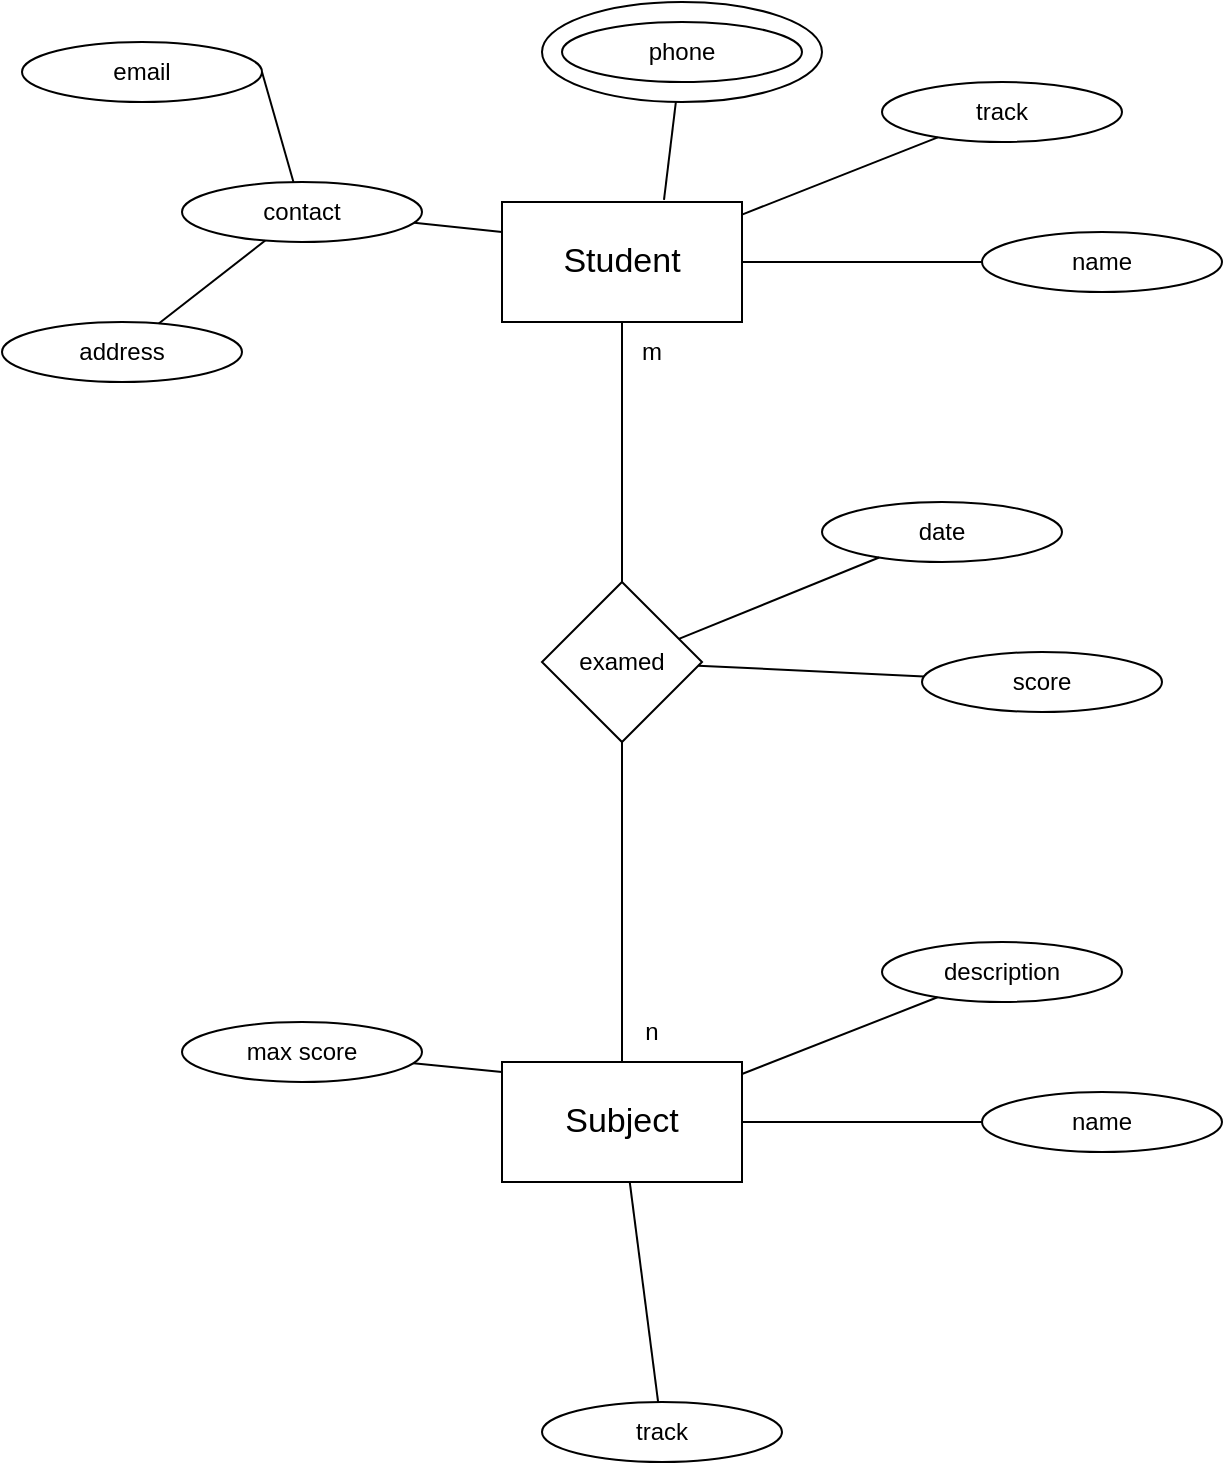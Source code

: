 <mxfile version="21.6.9" type="github">
  <diagram name="Page-1" id="snVaZzXPIa3q4PJ1XPMq">
    <mxGraphModel dx="1434" dy="732" grid="1" gridSize="10" guides="1" tooltips="1" connect="1" arrows="1" fold="1" page="1" pageScale="1" pageWidth="827" pageHeight="1169" math="0" shadow="0">
      <root>
        <mxCell id="0" />
        <mxCell id="1" parent="0" />
        <mxCell id="ybiSL3aOpmo2I3rVlFVn-1" value="" style="rounded=0;whiteSpace=wrap;html=1;" vertex="1" parent="1">
          <mxGeometry x="260" y="110" width="120" height="60" as="geometry" />
        </mxCell>
        <mxCell id="ybiSL3aOpmo2I3rVlFVn-2" value="&lt;font style=&quot;font-size: 17px;&quot;&gt;Student&lt;/font&gt;" style="text;html=1;strokeColor=none;fillColor=none;align=center;verticalAlign=middle;whiteSpace=wrap;rounded=0;" vertex="1" parent="1">
          <mxGeometry x="290" y="125" width="60" height="30" as="geometry" />
        </mxCell>
        <mxCell id="ybiSL3aOpmo2I3rVlFVn-3" value="" style="rounded=0;whiteSpace=wrap;html=1;" vertex="1" parent="1">
          <mxGeometry x="260" y="540" width="120" height="60" as="geometry" />
        </mxCell>
        <mxCell id="ybiSL3aOpmo2I3rVlFVn-4" value="&lt;font style=&quot;font-size: 17px;&quot;&gt;Subject&lt;br&gt;&lt;/font&gt;" style="text;html=1;strokeColor=none;fillColor=none;align=center;verticalAlign=middle;whiteSpace=wrap;rounded=0;" vertex="1" parent="1">
          <mxGeometry x="290" y="555" width="60" height="30" as="geometry" />
        </mxCell>
        <mxCell id="ybiSL3aOpmo2I3rVlFVn-5" value="" style="ellipse;whiteSpace=wrap;html=1;" vertex="1" parent="1">
          <mxGeometry x="500" y="125" width="120" height="30" as="geometry" />
        </mxCell>
        <mxCell id="ybiSL3aOpmo2I3rVlFVn-6" value="name" style="text;html=1;strokeColor=none;fillColor=none;align=center;verticalAlign=middle;whiteSpace=wrap;rounded=0;" vertex="1" parent="1">
          <mxGeometry x="530" y="125" width="60" height="30" as="geometry" />
        </mxCell>
        <mxCell id="ybiSL3aOpmo2I3rVlFVn-7" value="" style="ellipse;whiteSpace=wrap;html=1;" vertex="1" parent="1">
          <mxGeometry x="450" y="50" width="120" height="30" as="geometry" />
        </mxCell>
        <mxCell id="ybiSL3aOpmo2I3rVlFVn-8" value="track" style="text;html=1;strokeColor=none;fillColor=none;align=center;verticalAlign=middle;whiteSpace=wrap;rounded=0;" vertex="1" parent="1">
          <mxGeometry x="480" y="50" width="60" height="30" as="geometry" />
        </mxCell>
        <mxCell id="ybiSL3aOpmo2I3rVlFVn-9" value="" style="ellipse;whiteSpace=wrap;html=1;" vertex="1" parent="1">
          <mxGeometry x="290" y="20" width="120" height="30" as="geometry" />
        </mxCell>
        <mxCell id="ybiSL3aOpmo2I3rVlFVn-10" value="phone" style="text;html=1;strokeColor=none;fillColor=none;align=center;verticalAlign=middle;whiteSpace=wrap;rounded=0;" vertex="1" parent="1">
          <mxGeometry x="320" y="20" width="60" height="30" as="geometry" />
        </mxCell>
        <mxCell id="ybiSL3aOpmo2I3rVlFVn-11" value="" style="ellipse;whiteSpace=wrap;html=1;fillColor=none;" vertex="1" parent="1">
          <mxGeometry x="280" y="10" width="140" height="50" as="geometry" />
        </mxCell>
        <mxCell id="ybiSL3aOpmo2I3rVlFVn-13" value="" style="ellipse;whiteSpace=wrap;html=1;" vertex="1" parent="1">
          <mxGeometry x="100" y="100" width="120" height="30" as="geometry" />
        </mxCell>
        <mxCell id="ybiSL3aOpmo2I3rVlFVn-14" value="contact" style="text;html=1;strokeColor=none;fillColor=none;align=center;verticalAlign=middle;whiteSpace=wrap;rounded=0;" vertex="1" parent="1">
          <mxGeometry x="130" y="100" width="60" height="30" as="geometry" />
        </mxCell>
        <mxCell id="ybiSL3aOpmo2I3rVlFVn-15" value="" style="ellipse;whiteSpace=wrap;html=1;" vertex="1" parent="1">
          <mxGeometry x="20" y="30" width="120" height="30" as="geometry" />
        </mxCell>
        <mxCell id="ybiSL3aOpmo2I3rVlFVn-16" value="email" style="text;html=1;strokeColor=none;fillColor=none;align=center;verticalAlign=middle;whiteSpace=wrap;rounded=0;" vertex="1" parent="1">
          <mxGeometry x="50" y="30" width="60" height="30" as="geometry" />
        </mxCell>
        <mxCell id="ybiSL3aOpmo2I3rVlFVn-17" value="" style="ellipse;whiteSpace=wrap;html=1;" vertex="1" parent="1">
          <mxGeometry x="10" y="170" width="120" height="30" as="geometry" />
        </mxCell>
        <mxCell id="ybiSL3aOpmo2I3rVlFVn-18" value="address" style="text;html=1;strokeColor=none;fillColor=none;align=center;verticalAlign=middle;whiteSpace=wrap;rounded=0;" vertex="1" parent="1">
          <mxGeometry x="40" y="170" width="60" height="30" as="geometry" />
        </mxCell>
        <mxCell id="ybiSL3aOpmo2I3rVlFVn-20" value="" style="endArrow=none;html=1;rounded=0;" edge="1" parent="1" source="ybiSL3aOpmo2I3rVlFVn-1" target="ybiSL3aOpmo2I3rVlFVn-7">
          <mxGeometry width="50" height="50" relative="1" as="geometry">
            <mxPoint x="390" y="-60" as="sourcePoint" />
            <mxPoint x="440" y="-110" as="targetPoint" />
            <Array as="points" />
          </mxGeometry>
        </mxCell>
        <mxCell id="ybiSL3aOpmo2I3rVlFVn-21" value="" style="endArrow=none;html=1;rounded=0;" edge="1" parent="1" source="ybiSL3aOpmo2I3rVlFVn-1" target="ybiSL3aOpmo2I3rVlFVn-5">
          <mxGeometry width="50" height="50" relative="1" as="geometry">
            <mxPoint x="400" y="150" as="sourcePoint" />
            <mxPoint x="440" y="-110" as="targetPoint" />
          </mxGeometry>
        </mxCell>
        <mxCell id="ybiSL3aOpmo2I3rVlFVn-23" value="" style="endArrow=none;html=1;rounded=0;entryX=0;entryY=0.25;entryDx=0;entryDy=0;" edge="1" parent="1" source="ybiSL3aOpmo2I3rVlFVn-13" target="ybiSL3aOpmo2I3rVlFVn-1">
          <mxGeometry width="50" height="50" relative="1" as="geometry">
            <mxPoint x="390" y="-60" as="sourcePoint" />
            <mxPoint x="440" y="-110" as="targetPoint" />
          </mxGeometry>
        </mxCell>
        <mxCell id="ybiSL3aOpmo2I3rVlFVn-24" value="" style="endArrow=none;html=1;rounded=0;exitX=0.675;exitY=-0.017;exitDx=0;exitDy=0;exitPerimeter=0;" edge="1" parent="1" source="ybiSL3aOpmo2I3rVlFVn-1" target="ybiSL3aOpmo2I3rVlFVn-11">
          <mxGeometry width="50" height="50" relative="1" as="geometry">
            <mxPoint x="390" y="-60" as="sourcePoint" />
            <mxPoint x="440" y="-110" as="targetPoint" />
          </mxGeometry>
        </mxCell>
        <mxCell id="ybiSL3aOpmo2I3rVlFVn-25" value="" style="endArrow=none;html=1;rounded=0;exitX=1;exitY=0.5;exitDx=0;exitDy=0;" edge="1" parent="1" source="ybiSL3aOpmo2I3rVlFVn-15" target="ybiSL3aOpmo2I3rVlFVn-13">
          <mxGeometry width="50" height="50" relative="1" as="geometry">
            <mxPoint x="390" y="-60" as="sourcePoint" />
            <mxPoint x="440" y="-110" as="targetPoint" />
          </mxGeometry>
        </mxCell>
        <mxCell id="ybiSL3aOpmo2I3rVlFVn-26" value="" style="endArrow=none;html=1;rounded=0;" edge="1" parent="1" source="ybiSL3aOpmo2I3rVlFVn-17" target="ybiSL3aOpmo2I3rVlFVn-13">
          <mxGeometry width="50" height="50" relative="1" as="geometry">
            <mxPoint x="390" y="-60" as="sourcePoint" />
            <mxPoint x="440" y="-110" as="targetPoint" />
          </mxGeometry>
        </mxCell>
        <mxCell id="ybiSL3aOpmo2I3rVlFVn-27" value="" style="ellipse;whiteSpace=wrap;html=1;" vertex="1" parent="1">
          <mxGeometry x="500" y="555" width="120" height="30" as="geometry" />
        </mxCell>
        <mxCell id="ybiSL3aOpmo2I3rVlFVn-28" value="name" style="text;html=1;strokeColor=none;fillColor=none;align=center;verticalAlign=middle;whiteSpace=wrap;rounded=0;" vertex="1" parent="1">
          <mxGeometry x="530" y="555" width="60" height="30" as="geometry" />
        </mxCell>
        <mxCell id="ybiSL3aOpmo2I3rVlFVn-29" value="" style="ellipse;whiteSpace=wrap;html=1;" vertex="1" parent="1">
          <mxGeometry x="450" y="480" width="120" height="30" as="geometry" />
        </mxCell>
        <mxCell id="ybiSL3aOpmo2I3rVlFVn-30" value="description" style="text;html=1;strokeColor=none;fillColor=none;align=center;verticalAlign=middle;whiteSpace=wrap;rounded=0;" vertex="1" parent="1">
          <mxGeometry x="480" y="480" width="60" height="30" as="geometry" />
        </mxCell>
        <mxCell id="ybiSL3aOpmo2I3rVlFVn-31" value="" style="endArrow=none;html=1;rounded=0;" edge="1" parent="1" target="ybiSL3aOpmo2I3rVlFVn-29">
          <mxGeometry width="50" height="50" relative="1" as="geometry">
            <mxPoint x="380" y="546" as="sourcePoint" />
            <mxPoint x="440" y="320" as="targetPoint" />
            <Array as="points" />
          </mxGeometry>
        </mxCell>
        <mxCell id="ybiSL3aOpmo2I3rVlFVn-32" value="" style="endArrow=none;html=1;rounded=0;" edge="1" parent="1" target="ybiSL3aOpmo2I3rVlFVn-27">
          <mxGeometry width="50" height="50" relative="1" as="geometry">
            <mxPoint x="380" y="570" as="sourcePoint" />
            <mxPoint x="440" y="320" as="targetPoint" />
          </mxGeometry>
        </mxCell>
        <mxCell id="ybiSL3aOpmo2I3rVlFVn-33" value="" style="ellipse;whiteSpace=wrap;html=1;" vertex="1" parent="1">
          <mxGeometry x="100" y="520" width="120" height="30" as="geometry" />
        </mxCell>
        <mxCell id="ybiSL3aOpmo2I3rVlFVn-34" value="max score" style="text;html=1;strokeColor=none;fillColor=none;align=center;verticalAlign=middle;whiteSpace=wrap;rounded=0;" vertex="1" parent="1">
          <mxGeometry x="130" y="520" width="60" height="30" as="geometry" />
        </mxCell>
        <mxCell id="ybiSL3aOpmo2I3rVlFVn-35" value="" style="endArrow=none;html=1;rounded=0;entryX=0;entryY=0.25;entryDx=0;entryDy=0;" edge="1" parent="1" source="ybiSL3aOpmo2I3rVlFVn-33">
          <mxGeometry width="50" height="50" relative="1" as="geometry">
            <mxPoint x="390" y="360" as="sourcePoint" />
            <mxPoint x="260" y="545" as="targetPoint" />
          </mxGeometry>
        </mxCell>
        <mxCell id="ybiSL3aOpmo2I3rVlFVn-36" value="" style="ellipse;whiteSpace=wrap;html=1;" vertex="1" parent="1">
          <mxGeometry x="280" y="710" width="120" height="30" as="geometry" />
        </mxCell>
        <mxCell id="ybiSL3aOpmo2I3rVlFVn-37" value="track" style="text;html=1;strokeColor=none;fillColor=none;align=center;verticalAlign=middle;whiteSpace=wrap;rounded=0;" vertex="1" parent="1">
          <mxGeometry x="310" y="710" width="60" height="30" as="geometry" />
        </mxCell>
        <mxCell id="ybiSL3aOpmo2I3rVlFVn-38" value="" style="endArrow=none;html=1;rounded=0;" edge="1" parent="1" target="ybiSL3aOpmo2I3rVlFVn-36" source="ybiSL3aOpmo2I3rVlFVn-3">
          <mxGeometry width="50" height="50" relative="1" as="geometry">
            <mxPoint x="330" y="820" as="sourcePoint" />
            <mxPoint x="220" y="475" as="targetPoint" />
          </mxGeometry>
        </mxCell>
        <mxCell id="ybiSL3aOpmo2I3rVlFVn-39" value="" style="rhombus;whiteSpace=wrap;html=1;" vertex="1" parent="1">
          <mxGeometry x="280" y="300" width="80" height="80" as="geometry" />
        </mxCell>
        <mxCell id="ybiSL3aOpmo2I3rVlFVn-40" value="examed" style="text;html=1;strokeColor=none;fillColor=none;align=center;verticalAlign=middle;whiteSpace=wrap;rounded=0;" vertex="1" parent="1">
          <mxGeometry x="290" y="325" width="60" height="30" as="geometry" />
        </mxCell>
        <mxCell id="ybiSL3aOpmo2I3rVlFVn-41" value="" style="ellipse;whiteSpace=wrap;html=1;" vertex="1" parent="1">
          <mxGeometry x="470" y="335" width="120" height="30" as="geometry" />
        </mxCell>
        <mxCell id="ybiSL3aOpmo2I3rVlFVn-42" value="score" style="text;html=1;strokeColor=none;fillColor=none;align=center;verticalAlign=middle;whiteSpace=wrap;rounded=0;" vertex="1" parent="1">
          <mxGeometry x="500" y="335" width="60" height="30" as="geometry" />
        </mxCell>
        <mxCell id="ybiSL3aOpmo2I3rVlFVn-43" value="" style="ellipse;whiteSpace=wrap;html=1;" vertex="1" parent="1">
          <mxGeometry x="420" y="260" width="120" height="30" as="geometry" />
        </mxCell>
        <mxCell id="ybiSL3aOpmo2I3rVlFVn-44" value="date" style="text;html=1;strokeColor=none;fillColor=none;align=center;verticalAlign=middle;whiteSpace=wrap;rounded=0;" vertex="1" parent="1">
          <mxGeometry x="450" y="260" width="60" height="30" as="geometry" />
        </mxCell>
        <mxCell id="ybiSL3aOpmo2I3rVlFVn-45" value="" style="endArrow=none;html=1;rounded=0;" edge="1" parent="1" target="ybiSL3aOpmo2I3rVlFVn-43" source="ybiSL3aOpmo2I3rVlFVn-39">
          <mxGeometry width="50" height="50" relative="1" as="geometry">
            <mxPoint x="350" y="326" as="sourcePoint" />
            <mxPoint x="410" y="100" as="targetPoint" />
            <Array as="points" />
          </mxGeometry>
        </mxCell>
        <mxCell id="ybiSL3aOpmo2I3rVlFVn-46" value="" style="endArrow=none;html=1;rounded=0;" edge="1" parent="1" target="ybiSL3aOpmo2I3rVlFVn-41" source="ybiSL3aOpmo2I3rVlFVn-39">
          <mxGeometry width="50" height="50" relative="1" as="geometry">
            <mxPoint x="350" y="350" as="sourcePoint" />
            <mxPoint x="410" y="100" as="targetPoint" />
          </mxGeometry>
        </mxCell>
        <mxCell id="ybiSL3aOpmo2I3rVlFVn-47" value="" style="endArrow=none;html=1;rounded=0;" edge="1" parent="1" source="ybiSL3aOpmo2I3rVlFVn-39" target="ybiSL3aOpmo2I3rVlFVn-1">
          <mxGeometry width="50" height="50" relative="1" as="geometry">
            <mxPoint x="390" y="420" as="sourcePoint" />
            <mxPoint x="440" y="370" as="targetPoint" />
          </mxGeometry>
        </mxCell>
        <mxCell id="ybiSL3aOpmo2I3rVlFVn-48" value="" style="endArrow=none;html=1;rounded=0;" edge="1" parent="1" source="ybiSL3aOpmo2I3rVlFVn-3" target="ybiSL3aOpmo2I3rVlFVn-39">
          <mxGeometry width="50" height="50" relative="1" as="geometry">
            <mxPoint x="330" y="460" as="sourcePoint" />
            <mxPoint x="380" y="420" as="targetPoint" />
          </mxGeometry>
        </mxCell>
        <mxCell id="ybiSL3aOpmo2I3rVlFVn-49" value="m" style="text;html=1;strokeColor=none;fillColor=none;align=center;verticalAlign=middle;whiteSpace=wrap;rounded=0;" vertex="1" parent="1">
          <mxGeometry x="320" y="170" width="30" height="30" as="geometry" />
        </mxCell>
        <mxCell id="ybiSL3aOpmo2I3rVlFVn-51" value="n" style="text;html=1;strokeColor=none;fillColor=none;align=center;verticalAlign=middle;whiteSpace=wrap;rounded=0;" vertex="1" parent="1">
          <mxGeometry x="320" y="510" width="30" height="30" as="geometry" />
        </mxCell>
      </root>
    </mxGraphModel>
  </diagram>
</mxfile>
